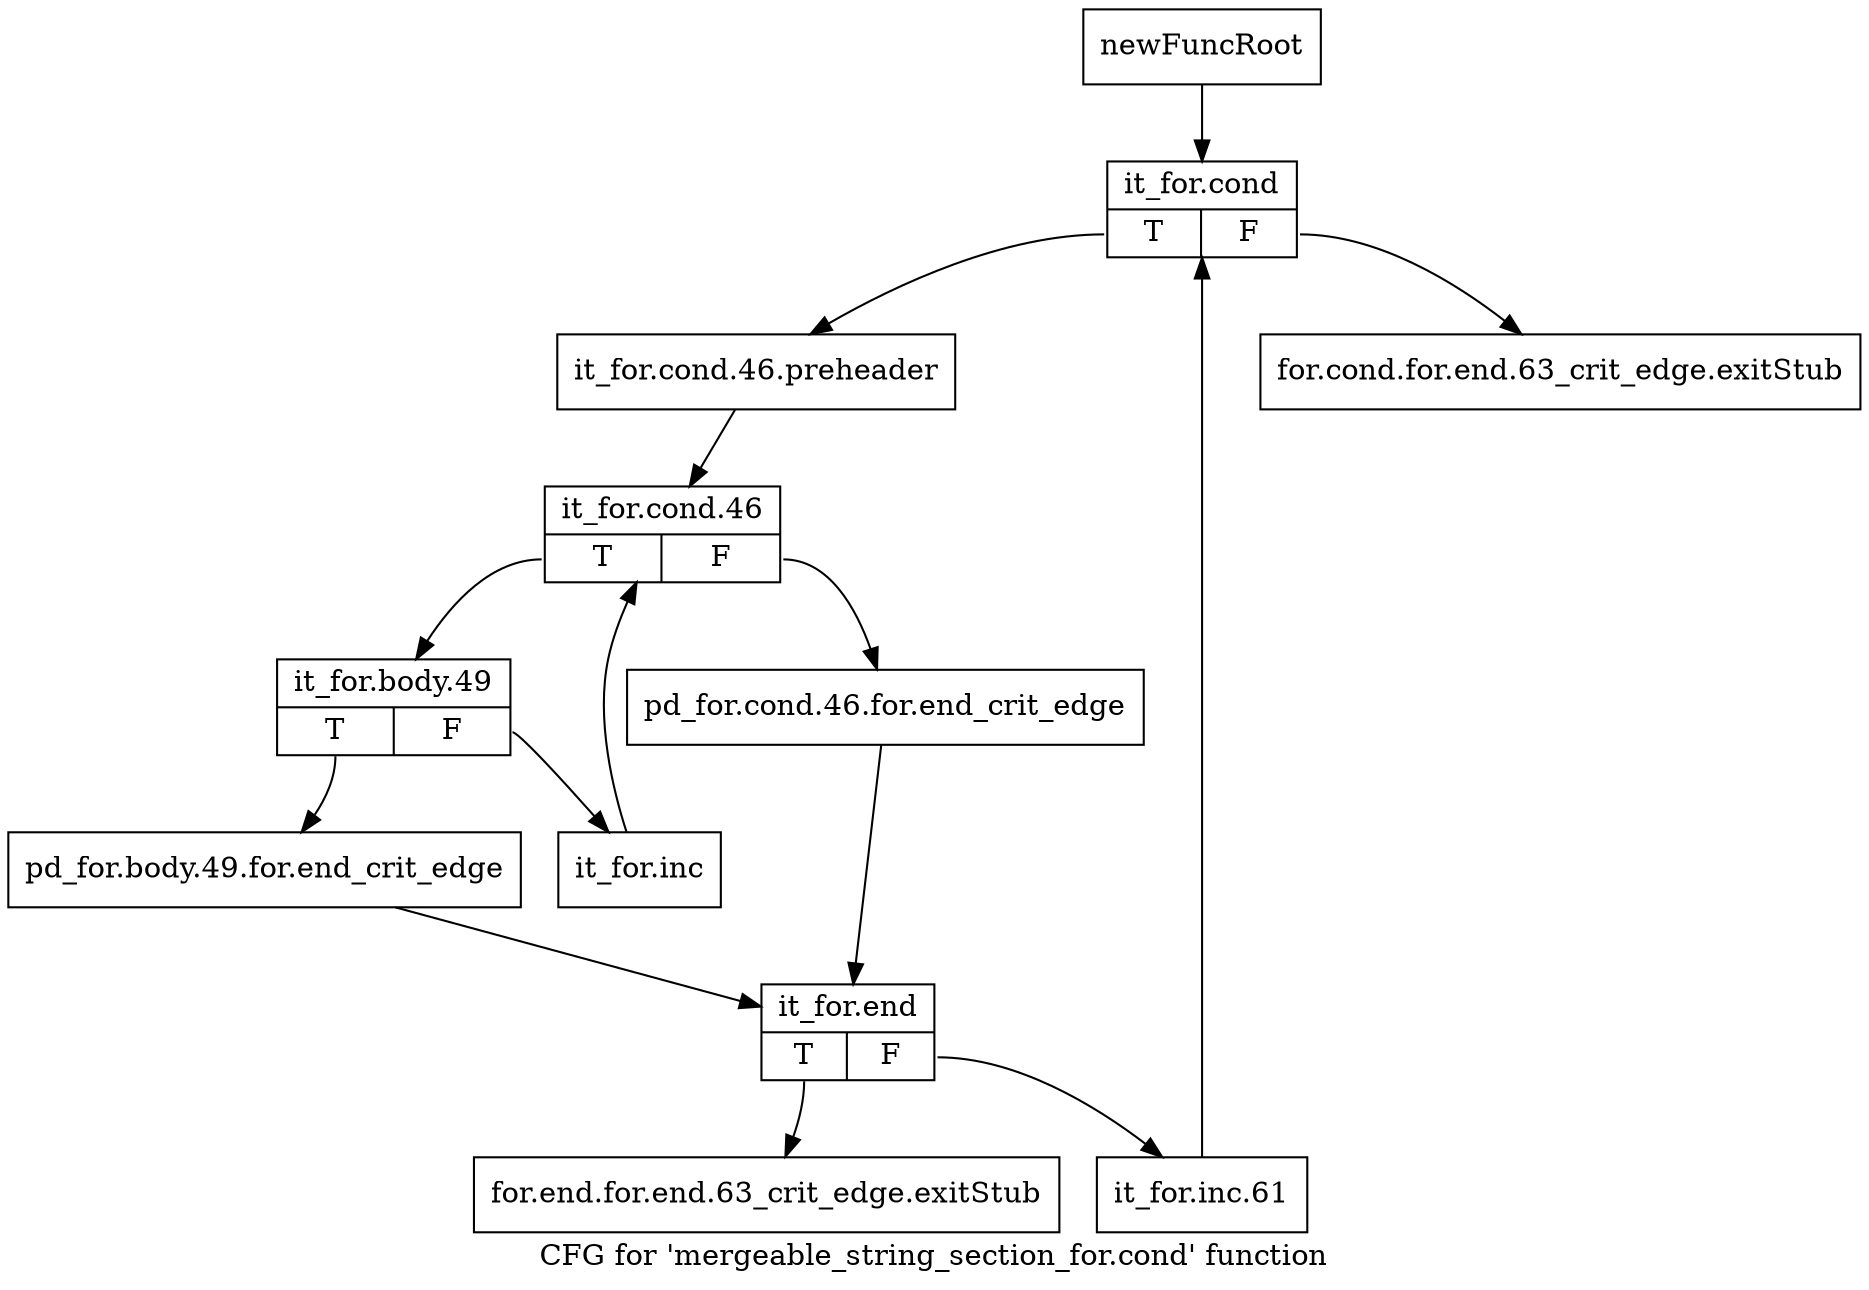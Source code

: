 digraph "CFG for 'mergeable_string_section_for.cond' function" {
	label="CFG for 'mergeable_string_section_for.cond' function";

	Node0xc6450c0 [shape=record,label="{newFuncRoot}"];
	Node0xc6450c0 -> Node0xc6451b0;
	Node0xc645110 [shape=record,label="{for.cond.for.end.63_crit_edge.exitStub}"];
	Node0xc645160 [shape=record,label="{for.end.for.end.63_crit_edge.exitStub}"];
	Node0xc6451b0 [shape=record,label="{it_for.cond|{<s0>T|<s1>F}}"];
	Node0xc6451b0:s0 -> Node0xc645200;
	Node0xc6451b0:s1 -> Node0xc645110;
	Node0xc645200 [shape=record,label="{it_for.cond.46.preheader}"];
	Node0xc645200 -> Node0xc645250;
	Node0xc645250 [shape=record,label="{it_for.cond.46|{<s0>T|<s1>F}}"];
	Node0xc645250:s0 -> Node0xc6452f0;
	Node0xc645250:s1 -> Node0xc6452a0;
	Node0xc6452a0 [shape=record,label="{pd_for.cond.46.for.end_crit_edge}"];
	Node0xc6452a0 -> Node0xc6453e0;
	Node0xc6452f0 [shape=record,label="{it_for.body.49|{<s0>T|<s1>F}}"];
	Node0xc6452f0:s0 -> Node0xc645390;
	Node0xc6452f0:s1 -> Node0xc645340;
	Node0xc645340 [shape=record,label="{it_for.inc}"];
	Node0xc645340 -> Node0xc645250;
	Node0xc645390 [shape=record,label="{pd_for.body.49.for.end_crit_edge}"];
	Node0xc645390 -> Node0xc6453e0;
	Node0xc6453e0 [shape=record,label="{it_for.end|{<s0>T|<s1>F}}"];
	Node0xc6453e0:s0 -> Node0xc645160;
	Node0xc6453e0:s1 -> Node0xc645430;
	Node0xc645430 [shape=record,label="{it_for.inc.61}"];
	Node0xc645430 -> Node0xc6451b0;
}
